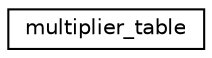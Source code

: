 digraph "Graphical Class Hierarchy"
{
  edge [fontname="Helvetica",fontsize="10",labelfontname="Helvetica",labelfontsize="10"];
  node [fontname="Helvetica",fontsize="10",shape=record];
  rankdir="LR";
  Node1 [label="multiplier_table",height=0.2,width=0.4,color="black", fillcolor="white", style="filled",URL="$unionmultiplier__table.html"];
}
